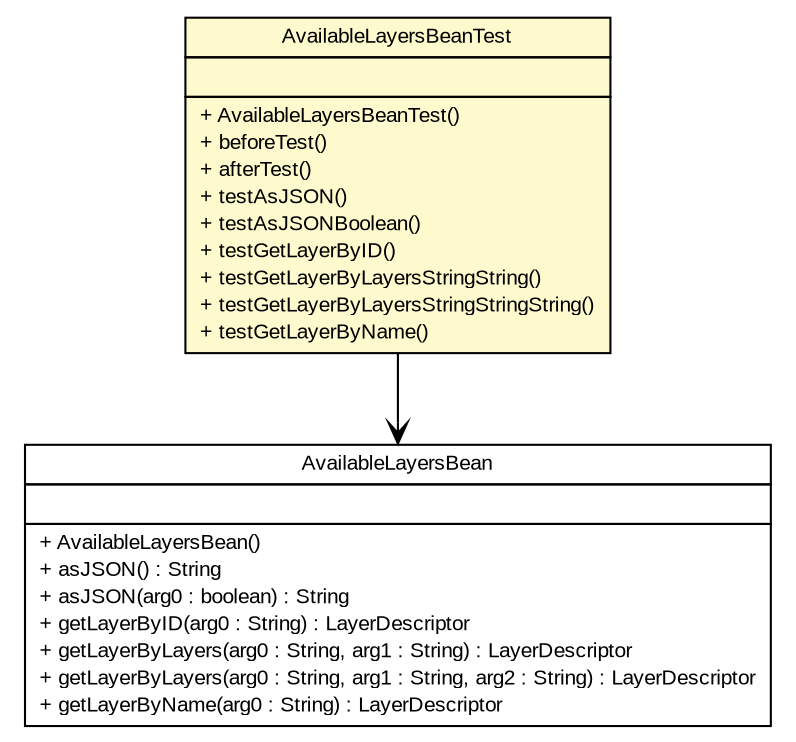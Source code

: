 #!/usr/local/bin/dot
#
# Class diagram 
# Generated by UMLGraph version R5_6 (http://www.umlgraph.org/)
#

digraph G {
	edge [fontname="arial",fontsize=10,labelfontname="arial",labelfontsize=10];
	node [fontname="arial",fontsize=10,shape=plaintext];
	nodesep=0.25;
	ranksep=0.5;
	// nl.mineleni.cbsviewer.util.AvailableLayersBeanTest
	c349 [label=<<table title="nl.mineleni.cbsviewer.util.AvailableLayersBeanTest" border="0" cellborder="1" cellspacing="0" cellpadding="2" port="p" bgcolor="lemonChiffon" href="./AvailableLayersBeanTest.html">
		<tr><td><table border="0" cellspacing="0" cellpadding="1">
<tr><td align="center" balign="center"> AvailableLayersBeanTest </td></tr>
		</table></td></tr>
		<tr><td><table border="0" cellspacing="0" cellpadding="1">
<tr><td align="left" balign="left">  </td></tr>
		</table></td></tr>
		<tr><td><table border="0" cellspacing="0" cellpadding="1">
<tr><td align="left" balign="left"> + AvailableLayersBeanTest() </td></tr>
<tr><td align="left" balign="left"> + beforeTest() </td></tr>
<tr><td align="left" balign="left"> + afterTest() </td></tr>
<tr><td align="left" balign="left"> + testAsJSON() </td></tr>
<tr><td align="left" balign="left"> + testAsJSONBoolean() </td></tr>
<tr><td align="left" balign="left"> + testGetLayerByID() </td></tr>
<tr><td align="left" balign="left"> + testGetLayerByLayersStringString() </td></tr>
<tr><td align="left" balign="left"> + testGetLayerByLayersStringStringString() </td></tr>
<tr><td align="left" balign="left"> + testGetLayerByName() </td></tr>
		</table></td></tr>
		</table>>, URL="./AvailableLayersBeanTest.html", fontname="arial", fontcolor="black", fontsize=10.0];
	// nl.mineleni.cbsviewer.util.AvailableLayersBeanTest NAVASSOC nl.mineleni.cbsviewer.util.AvailableLayersBean
	c349:p -> c353:p [taillabel="", label="", headlabel="", fontname="arial", fontcolor="black", fontsize=10.0, color="black", arrowhead=open];
	// nl.mineleni.cbsviewer.util.AvailableLayersBean
	c353 [label=<<table title="nl.mineleni.cbsviewer.util.AvailableLayersBean" border="0" cellborder="1" cellspacing="0" cellpadding="2" port="p">
		<tr><td><table border="0" cellspacing="0" cellpadding="1">
<tr><td align="center" balign="center"> AvailableLayersBean </td></tr>
		</table></td></tr>
		<tr><td><table border="0" cellspacing="0" cellpadding="1">
<tr><td align="left" balign="left">  </td></tr>
		</table></td></tr>
		<tr><td><table border="0" cellspacing="0" cellpadding="1">
<tr><td align="left" balign="left"> + AvailableLayersBean() </td></tr>
<tr><td align="left" balign="left"> + asJSON() : String </td></tr>
<tr><td align="left" balign="left"> + asJSON(arg0 : boolean) : String </td></tr>
<tr><td align="left" balign="left"> + getLayerByID(arg0 : String) : LayerDescriptor </td></tr>
<tr><td align="left" balign="left"> + getLayerByLayers(arg0 : String, arg1 : String) : LayerDescriptor </td></tr>
<tr><td align="left" balign="left"> + getLayerByLayers(arg0 : String, arg1 : String, arg2 : String) : LayerDescriptor </td></tr>
<tr><td align="left" balign="left"> + getLayerByName(arg0 : String) : LayerDescriptor </td></tr>
		</table></td></tr>
		</table>>, URL="null", fontname="arial", fontcolor="black", fontsize=10.0];
}

